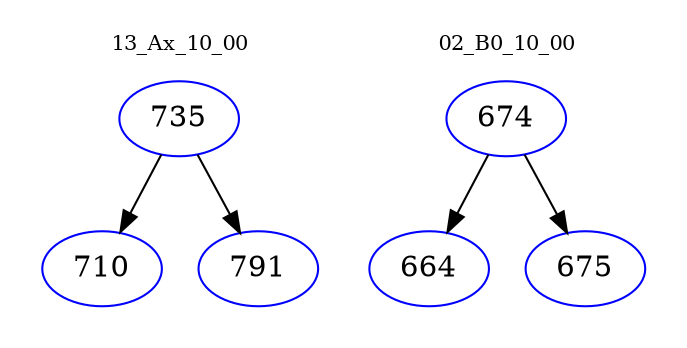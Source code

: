digraph{
subgraph cluster_0 {
color = white
label = "13_Ax_10_00";
fontsize=10;
T0_735 [label="735", color="blue"]
T0_735 -> T0_710 [color="black"]
T0_710 [label="710", color="blue"]
T0_735 -> T0_791 [color="black"]
T0_791 [label="791", color="blue"]
}
subgraph cluster_1 {
color = white
label = "02_B0_10_00";
fontsize=10;
T1_674 [label="674", color="blue"]
T1_674 -> T1_664 [color="black"]
T1_664 [label="664", color="blue"]
T1_674 -> T1_675 [color="black"]
T1_675 [label="675", color="blue"]
}
}
